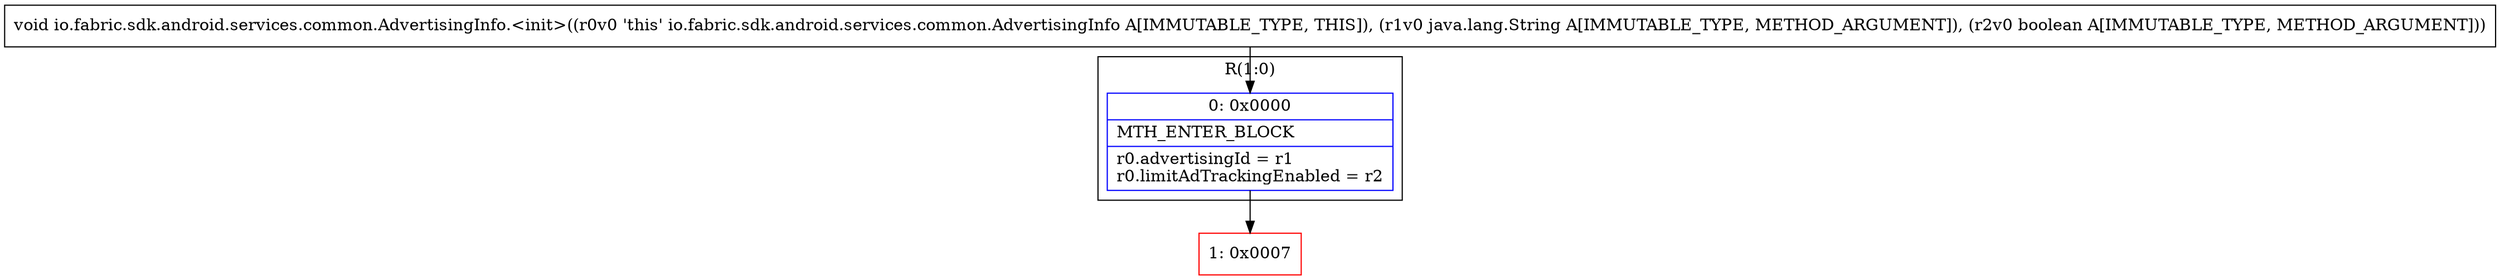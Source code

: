 digraph "CFG forio.fabric.sdk.android.services.common.AdvertisingInfo.\<init\>(Ljava\/lang\/String;Z)V" {
subgraph cluster_Region_102702005 {
label = "R(1:0)";
node [shape=record,color=blue];
Node_0 [shape=record,label="{0\:\ 0x0000|MTH_ENTER_BLOCK\l|r0.advertisingId = r1\lr0.limitAdTrackingEnabled = r2\l}"];
}
Node_1 [shape=record,color=red,label="{1\:\ 0x0007}"];
MethodNode[shape=record,label="{void io.fabric.sdk.android.services.common.AdvertisingInfo.\<init\>((r0v0 'this' io.fabric.sdk.android.services.common.AdvertisingInfo A[IMMUTABLE_TYPE, THIS]), (r1v0 java.lang.String A[IMMUTABLE_TYPE, METHOD_ARGUMENT]), (r2v0 boolean A[IMMUTABLE_TYPE, METHOD_ARGUMENT])) }"];
MethodNode -> Node_0;
Node_0 -> Node_1;
}

